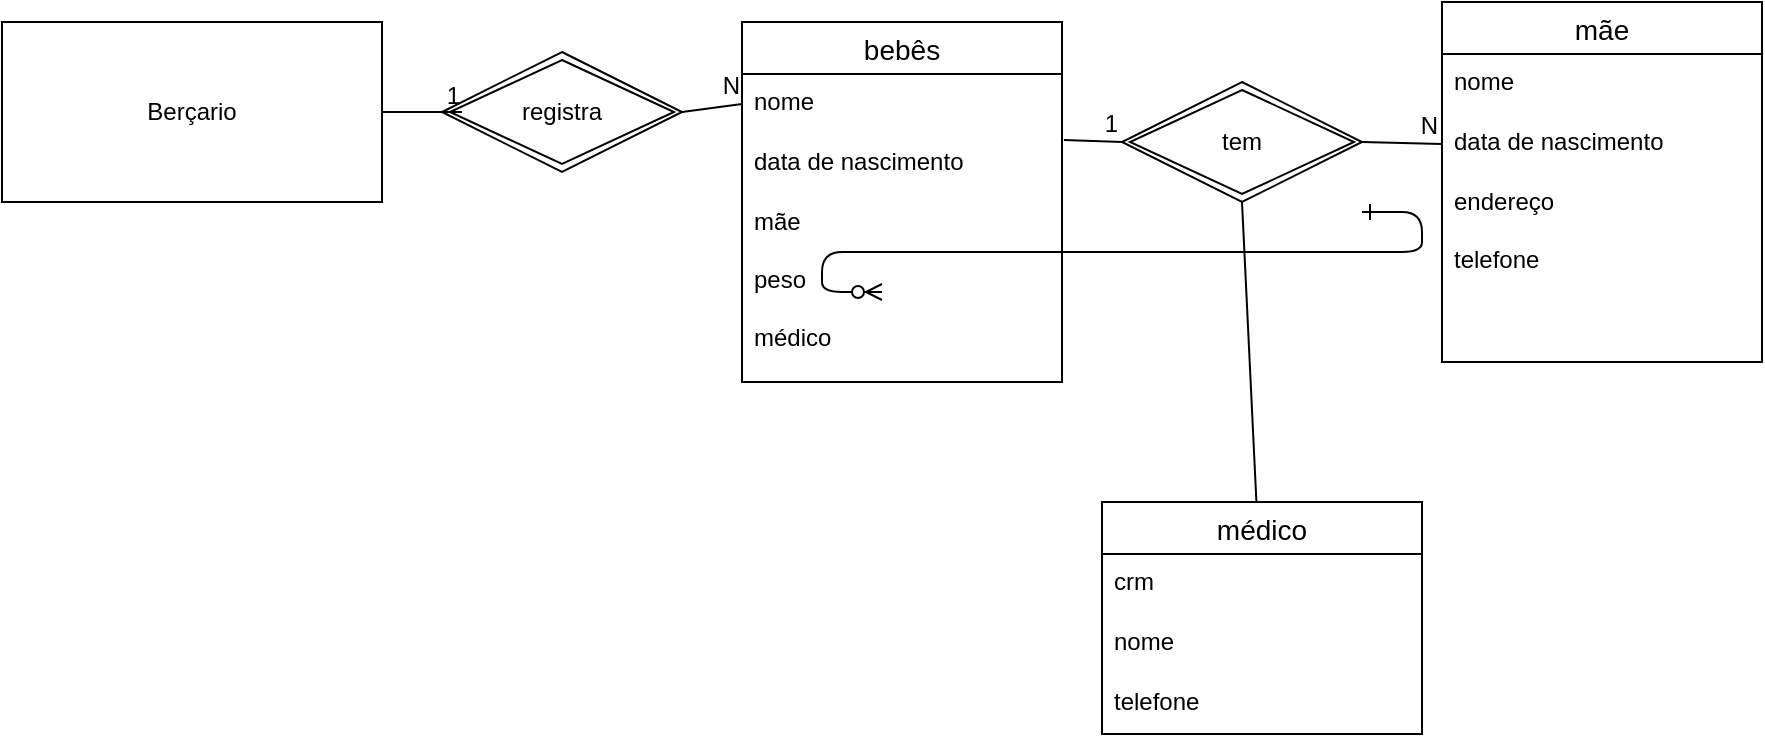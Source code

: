 <mxfile version="21.6.9" type="github">
  <diagram id="R2lEEEUBdFMjLlhIrx00" name="Page-1">
    <mxGraphModel dx="1434" dy="723" grid="1" gridSize="10" guides="1" tooltips="1" connect="1" arrows="1" fold="1" page="1" pageScale="1" pageWidth="850" pageHeight="1100" math="0" shadow="0" extFonts="Permanent Marker^https://fonts.googleapis.com/css?family=Permanent+Marker">
      <root>
        <mxCell id="0" />
        <mxCell id="1" parent="0" />
        <mxCell id="C-vyLk0tnHw3VtMMgP7b-12" value="" style="edgeStyle=entityRelationEdgeStyle;endArrow=ERzeroToMany;startArrow=ERone;endFill=1;startFill=0;" parent="1" target="C-vyLk0tnHw3VtMMgP7b-17" edge="1">
          <mxGeometry width="100" height="100" relative="1" as="geometry">
            <mxPoint x="700" y="165" as="sourcePoint" />
            <mxPoint x="460" y="205" as="targetPoint" />
          </mxGeometry>
        </mxCell>
        <mxCell id="LJ0KD-g8AK2NQayHYIzr-1" value="Berçario" style="whiteSpace=wrap;html=1;align=center;" vertex="1" parent="1">
          <mxGeometry x="20" y="70" width="190" height="90" as="geometry" />
        </mxCell>
        <mxCell id="LJ0KD-g8AK2NQayHYIzr-2" value="registra" style="shape=rhombus;double=1;perimeter=rhombusPerimeter;whiteSpace=wrap;html=1;align=center;" vertex="1" parent="1">
          <mxGeometry x="240" y="85" width="120" height="60" as="geometry" />
        </mxCell>
        <mxCell id="LJ0KD-g8AK2NQayHYIzr-3" value="bebês" style="swimlane;fontStyle=0;childLayout=stackLayout;horizontal=1;startSize=26;horizontalStack=0;resizeParent=1;resizeParentMax=0;resizeLast=0;collapsible=1;marginBottom=0;align=center;fontSize=14;" vertex="1" parent="1">
          <mxGeometry x="390" y="70" width="160" height="180" as="geometry" />
        </mxCell>
        <mxCell id="LJ0KD-g8AK2NQayHYIzr-4" value="&lt;div&gt;nome&lt;/div&gt;&lt;div&gt;&lt;br&gt;&lt;/div&gt;&lt;div&gt;&lt;br&gt;&lt;/div&gt;" style="text;strokeColor=none;fillColor=none;spacingLeft=4;spacingRight=4;overflow=hidden;rotatable=0;points=[[0,0.5],[1,0.5]];portConstraint=eastwest;fontSize=12;whiteSpace=wrap;html=1;" vertex="1" parent="LJ0KD-g8AK2NQayHYIzr-3">
          <mxGeometry y="26" width="160" height="30" as="geometry" />
        </mxCell>
        <mxCell id="LJ0KD-g8AK2NQayHYIzr-5" value="data de nascimento" style="text;strokeColor=none;fillColor=none;spacingLeft=4;spacingRight=4;overflow=hidden;rotatable=0;points=[[0,0.5],[1,0.5]];portConstraint=eastwest;fontSize=12;whiteSpace=wrap;html=1;" vertex="1" parent="LJ0KD-g8AK2NQayHYIzr-3">
          <mxGeometry y="56" width="160" height="30" as="geometry" />
        </mxCell>
        <mxCell id="LJ0KD-g8AK2NQayHYIzr-6" value="&lt;div&gt;mãe&lt;/div&gt;&lt;div&gt;&lt;br&gt;&lt;/div&gt;&lt;div&gt;peso&lt;/div&gt;&lt;div&gt;&lt;br&gt;&lt;/div&gt;&lt;div&gt;médico&lt;br&gt;&lt;/div&gt;" style="text;strokeColor=none;fillColor=none;spacingLeft=4;spacingRight=4;overflow=hidden;rotatable=0;points=[[0,0.5],[1,0.5]];portConstraint=eastwest;fontSize=12;whiteSpace=wrap;html=1;" vertex="1" parent="LJ0KD-g8AK2NQayHYIzr-3">
          <mxGeometry y="86" width="160" height="94" as="geometry" />
        </mxCell>
        <mxCell id="LJ0KD-g8AK2NQayHYIzr-11" value="médico" style="swimlane;fontStyle=0;childLayout=stackLayout;horizontal=1;startSize=26;horizontalStack=0;resizeParent=1;resizeParentMax=0;resizeLast=0;collapsible=1;marginBottom=0;align=center;fontSize=14;" vertex="1" parent="1">
          <mxGeometry x="570" y="310" width="160" height="116" as="geometry" />
        </mxCell>
        <mxCell id="LJ0KD-g8AK2NQayHYIzr-12" value="crm" style="text;strokeColor=none;fillColor=none;spacingLeft=4;spacingRight=4;overflow=hidden;rotatable=0;points=[[0,0.5],[1,0.5]];portConstraint=eastwest;fontSize=12;whiteSpace=wrap;html=1;" vertex="1" parent="LJ0KD-g8AK2NQayHYIzr-11">
          <mxGeometry y="26" width="160" height="30" as="geometry" />
        </mxCell>
        <mxCell id="LJ0KD-g8AK2NQayHYIzr-13" value="nome" style="text;strokeColor=none;fillColor=none;spacingLeft=4;spacingRight=4;overflow=hidden;rotatable=0;points=[[0,0.5],[1,0.5]];portConstraint=eastwest;fontSize=12;whiteSpace=wrap;html=1;" vertex="1" parent="LJ0KD-g8AK2NQayHYIzr-11">
          <mxGeometry y="56" width="160" height="30" as="geometry" />
        </mxCell>
        <mxCell id="LJ0KD-g8AK2NQayHYIzr-14" value="telefone" style="text;strokeColor=none;fillColor=none;spacingLeft=4;spacingRight=4;overflow=hidden;rotatable=0;points=[[0,0.5],[1,0.5]];portConstraint=eastwest;fontSize=12;whiteSpace=wrap;html=1;" vertex="1" parent="LJ0KD-g8AK2NQayHYIzr-11">
          <mxGeometry y="86" width="160" height="30" as="geometry" />
        </mxCell>
        <mxCell id="LJ0KD-g8AK2NQayHYIzr-15" value="tem" style="shape=rhombus;double=1;perimeter=rhombusPerimeter;whiteSpace=wrap;html=1;align=center;" vertex="1" parent="1">
          <mxGeometry x="580" y="100" width="120" height="60" as="geometry" />
        </mxCell>
        <mxCell id="LJ0KD-g8AK2NQayHYIzr-16" value="mãe" style="swimlane;fontStyle=0;childLayout=stackLayout;horizontal=1;startSize=26;horizontalStack=0;resizeParent=1;resizeParentMax=0;resizeLast=0;collapsible=1;marginBottom=0;align=center;fontSize=14;" vertex="1" parent="1">
          <mxGeometry x="740" y="60" width="160" height="180" as="geometry" />
        </mxCell>
        <mxCell id="LJ0KD-g8AK2NQayHYIzr-17" value="&lt;div&gt;nome&lt;/div&gt;&lt;div&gt;&lt;br&gt;&lt;/div&gt;&lt;div&gt;&lt;br&gt;&lt;/div&gt;" style="text;strokeColor=none;fillColor=none;spacingLeft=4;spacingRight=4;overflow=hidden;rotatable=0;points=[[0,0.5],[1,0.5]];portConstraint=eastwest;fontSize=12;whiteSpace=wrap;html=1;" vertex="1" parent="LJ0KD-g8AK2NQayHYIzr-16">
          <mxGeometry y="26" width="160" height="30" as="geometry" />
        </mxCell>
        <mxCell id="LJ0KD-g8AK2NQayHYIzr-18" value="data de nascimento" style="text;strokeColor=none;fillColor=none;spacingLeft=4;spacingRight=4;overflow=hidden;rotatable=0;points=[[0,0.5],[1,0.5]];portConstraint=eastwest;fontSize=12;whiteSpace=wrap;html=1;" vertex="1" parent="LJ0KD-g8AK2NQayHYIzr-16">
          <mxGeometry y="56" width="160" height="30" as="geometry" />
        </mxCell>
        <mxCell id="LJ0KD-g8AK2NQayHYIzr-19" value="&lt;div&gt;endereço&lt;/div&gt;&lt;div&gt;&lt;br&gt;&lt;/div&gt;telefone" style="text;strokeColor=none;fillColor=none;spacingLeft=4;spacingRight=4;overflow=hidden;rotatable=0;points=[[0,0.5],[1,0.5]];portConstraint=eastwest;fontSize=12;whiteSpace=wrap;html=1;" vertex="1" parent="LJ0KD-g8AK2NQayHYIzr-16">
          <mxGeometry y="86" width="160" height="94" as="geometry" />
        </mxCell>
        <mxCell id="LJ0KD-g8AK2NQayHYIzr-20" value="" style="endArrow=none;html=1;rounded=0;exitX=1;exitY=0.5;exitDx=0;exitDy=0;entryX=0.083;entryY=0.5;entryDx=0;entryDy=0;entryPerimeter=0;" edge="1" parent="1" source="LJ0KD-g8AK2NQayHYIzr-1" target="LJ0KD-g8AK2NQayHYIzr-2">
          <mxGeometry relative="1" as="geometry">
            <mxPoint x="340" y="380" as="sourcePoint" />
            <mxPoint x="500" y="380" as="targetPoint" />
          </mxGeometry>
        </mxCell>
        <mxCell id="LJ0KD-g8AK2NQayHYIzr-21" value="1" style="resizable=0;html=1;whiteSpace=wrap;align=right;verticalAlign=bottom;" connectable="0" vertex="1" parent="LJ0KD-g8AK2NQayHYIzr-20">
          <mxGeometry x="1" relative="1" as="geometry" />
        </mxCell>
        <mxCell id="LJ0KD-g8AK2NQayHYIzr-22" value="" style="endArrow=none;html=1;rounded=0;exitX=1.006;exitY=0.1;exitDx=0;exitDy=0;exitPerimeter=0;entryX=0;entryY=0.5;entryDx=0;entryDy=0;" edge="1" parent="1" source="LJ0KD-g8AK2NQayHYIzr-5" target="LJ0KD-g8AK2NQayHYIzr-15">
          <mxGeometry relative="1" as="geometry">
            <mxPoint x="340" y="380" as="sourcePoint" />
            <mxPoint x="500" y="380" as="targetPoint" />
          </mxGeometry>
        </mxCell>
        <mxCell id="LJ0KD-g8AK2NQayHYIzr-23" value="1" style="resizable=0;html=1;whiteSpace=wrap;align=right;verticalAlign=bottom;" connectable="0" vertex="1" parent="LJ0KD-g8AK2NQayHYIzr-22">
          <mxGeometry x="1" relative="1" as="geometry" />
        </mxCell>
        <mxCell id="LJ0KD-g8AK2NQayHYIzr-24" value="" style="endArrow=none;html=1;rounded=0;exitX=0.5;exitY=1;exitDx=0;exitDy=0;" edge="1" parent="1" source="LJ0KD-g8AK2NQayHYIzr-15" target="LJ0KD-g8AK2NQayHYIzr-11">
          <mxGeometry relative="1" as="geometry">
            <mxPoint x="340" y="380" as="sourcePoint" />
            <mxPoint x="500" y="380" as="targetPoint" />
          </mxGeometry>
        </mxCell>
        <mxCell id="LJ0KD-g8AK2NQayHYIzr-25" value="" style="endArrow=none;html=1;rounded=0;exitX=1;exitY=0.5;exitDx=0;exitDy=0;entryX=0;entryY=0.5;entryDx=0;entryDy=0;" edge="1" parent="1" source="LJ0KD-g8AK2NQayHYIzr-2" target="LJ0KD-g8AK2NQayHYIzr-4">
          <mxGeometry relative="1" as="geometry">
            <mxPoint x="340" y="380" as="sourcePoint" />
            <mxPoint x="500" y="380" as="targetPoint" />
          </mxGeometry>
        </mxCell>
        <mxCell id="LJ0KD-g8AK2NQayHYIzr-26" value="N" style="resizable=0;html=1;whiteSpace=wrap;align=right;verticalAlign=bottom;" connectable="0" vertex="1" parent="LJ0KD-g8AK2NQayHYIzr-25">
          <mxGeometry x="1" relative="1" as="geometry" />
        </mxCell>
        <mxCell id="LJ0KD-g8AK2NQayHYIzr-29" value="" style="endArrow=none;html=1;rounded=0;exitX=1;exitY=0.5;exitDx=0;exitDy=0;entryX=0;entryY=0.5;entryDx=0;entryDy=0;" edge="1" parent="1" source="LJ0KD-g8AK2NQayHYIzr-15" target="LJ0KD-g8AK2NQayHYIzr-18">
          <mxGeometry relative="1" as="geometry">
            <mxPoint x="720" y="160" as="sourcePoint" />
            <mxPoint x="500" y="380" as="targetPoint" />
          </mxGeometry>
        </mxCell>
        <mxCell id="LJ0KD-g8AK2NQayHYIzr-30" value="N" style="resizable=0;html=1;whiteSpace=wrap;align=right;verticalAlign=bottom;" connectable="0" vertex="1" parent="LJ0KD-g8AK2NQayHYIzr-29">
          <mxGeometry x="1" relative="1" as="geometry" />
        </mxCell>
      </root>
    </mxGraphModel>
  </diagram>
</mxfile>
